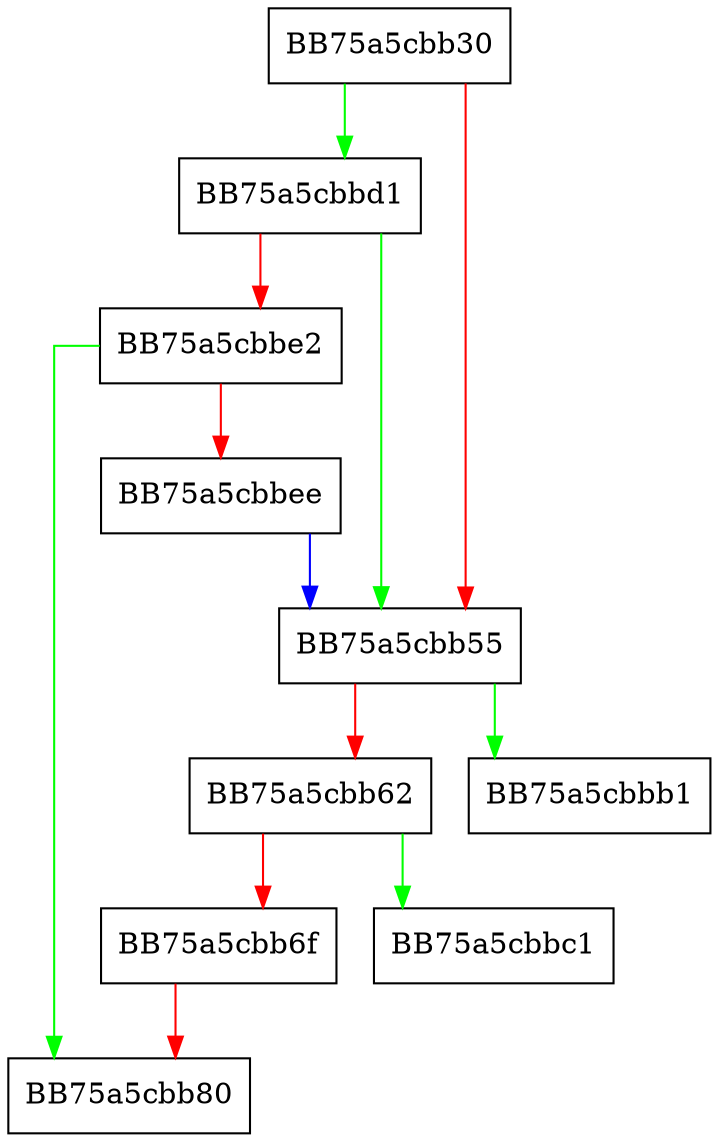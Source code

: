 digraph mp_lua_api_BM_ContextualExpandEnvironmentVariables {
  node [shape="box"];
  graph [splines=ortho];
  BB75a5cbb30 -> BB75a5cbbd1 [color="green"];
  BB75a5cbb30 -> BB75a5cbb55 [color="red"];
  BB75a5cbb55 -> BB75a5cbbb1 [color="green"];
  BB75a5cbb55 -> BB75a5cbb62 [color="red"];
  BB75a5cbb62 -> BB75a5cbbc1 [color="green"];
  BB75a5cbb62 -> BB75a5cbb6f [color="red"];
  BB75a5cbb6f -> BB75a5cbb80 [color="red"];
  BB75a5cbbd1 -> BB75a5cbb55 [color="green"];
  BB75a5cbbd1 -> BB75a5cbbe2 [color="red"];
  BB75a5cbbe2 -> BB75a5cbb80 [color="green"];
  BB75a5cbbe2 -> BB75a5cbbee [color="red"];
  BB75a5cbbee -> BB75a5cbb55 [color="blue"];
}
